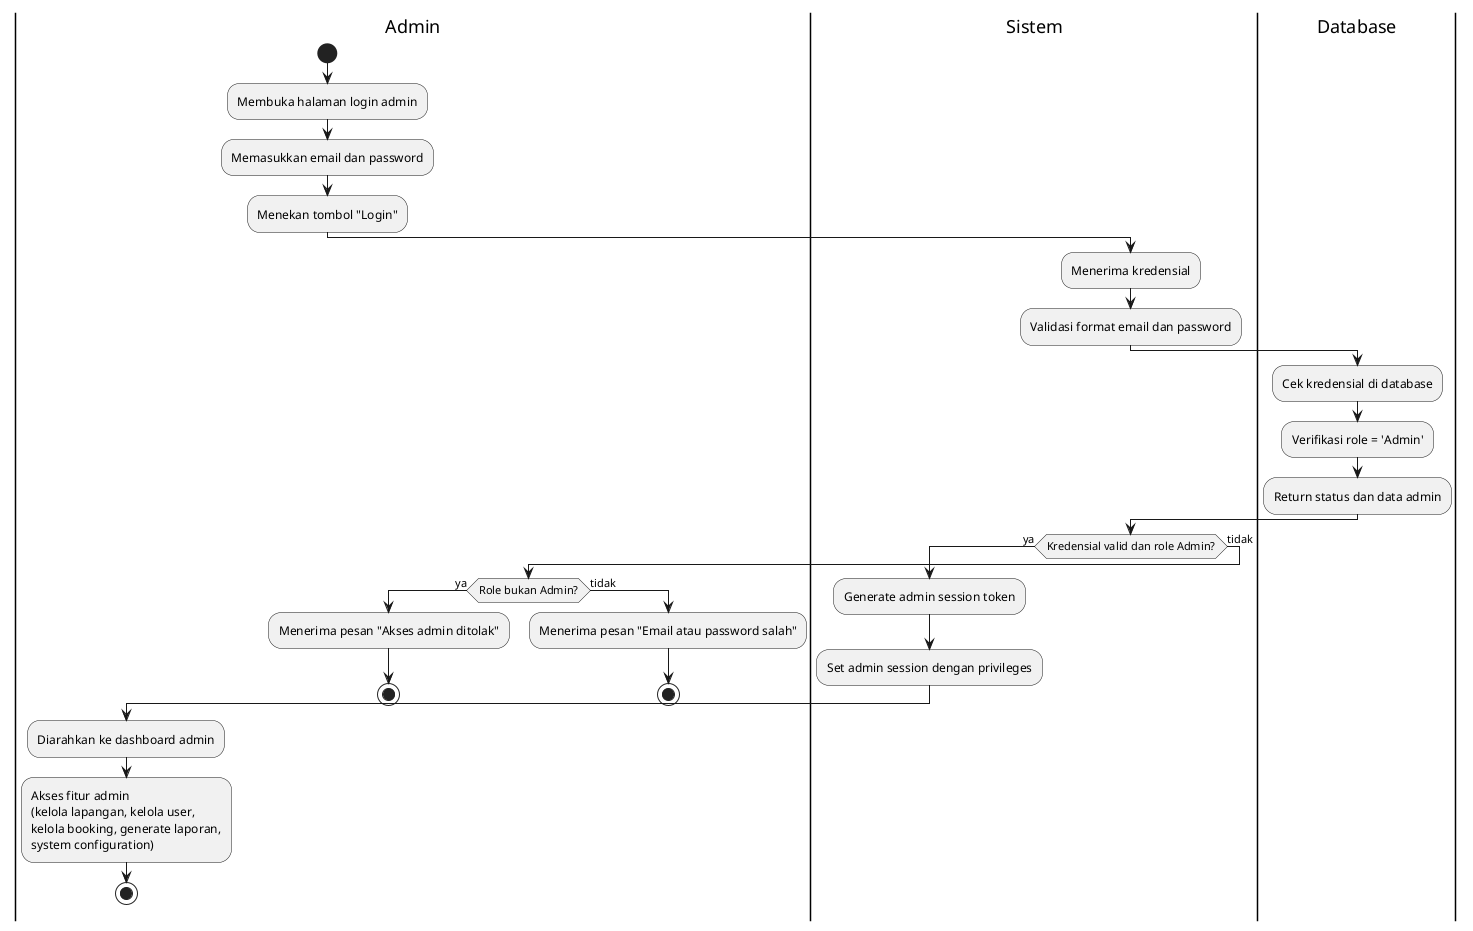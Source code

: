 @startuml
|Admin|
start
:Membuka halaman login admin;
:Memasukkan email dan password;
:Menekan tombol "Login";

|Sistem|
:Menerima kredensial;
:Validasi format email dan password;

|Database|
:Cek kredensial di database;
:Verifikasi role = 'Admin';
:Return status dan data admin;

|Sistem|
if (Kredensial valid dan role Admin?) then (ya)
  :Generate admin session token;
  :Set admin session dengan privileges;
  |Admin|
  :Diarahkan ke dashboard admin;
  :Akses fitur admin
  (kelola lapangan, kelola user,
  kelola booking, generate laporan,
  system configuration);
  stop
else (tidak)
  if (Role bukan Admin?) then (ya)
    |Admin|
    :Menerima pesan "Akses admin ditolak";
    stop
  else (tidak)
    |Admin|
    :Menerima pesan "Email atau password salah";
    stop
  endif
endif
@enduml
